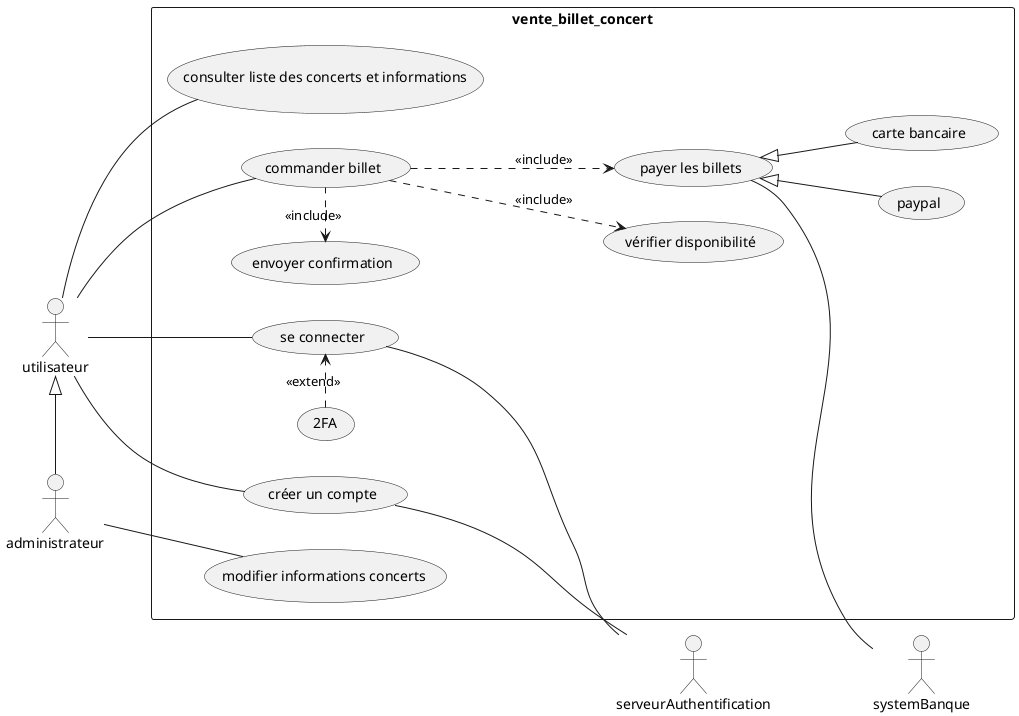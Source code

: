 @startuml
left to right direction
skinparam packageStyle rectangle
actor utilisateur as u
actor administrateur as a
actor systemBanque as sb
actor serveurAuthentification as sa

rectangle vente_billet_concert {
    u <|-right- a
    u -- (créer un compte)
    (créer un compte) -- sa
    u -- (se connecter)
    (se connecter) -- sa
    (se connecter) <.left. (2FA) : <<extend>>
    u -up- (consulter liste des concerts et informations)
    u -- (commander billet)
    (commander billet) ..> (vérifier disponibilité) : <<include>>
    (commander billet) ..> (payer les billets) : <<include>>
    (commander billet) .left.> (envoyer confirmation) : <<include>>
    (payer les billets) -- sb
    (payer les billets) <|-- (carte bancaire)
    (payer les billets) <|-- (paypal)
    a -- (modifier informations concerts)
}

@enduml